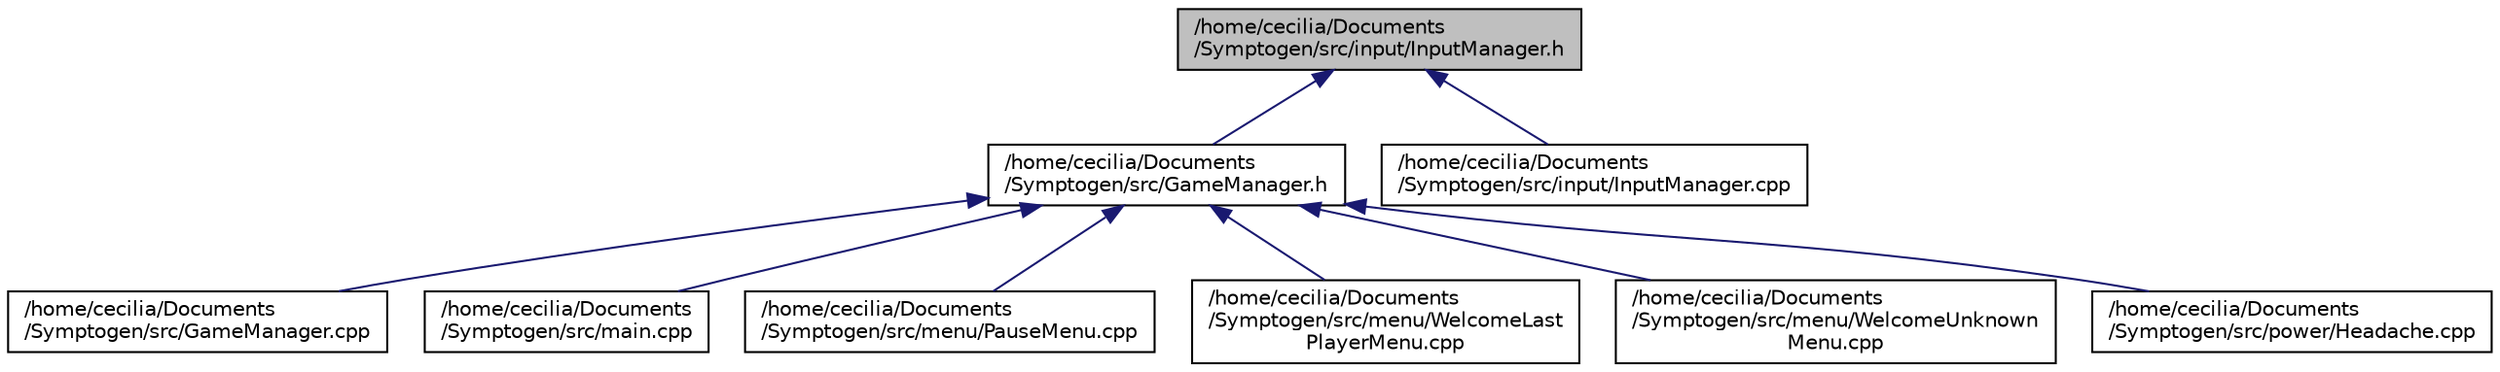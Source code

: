 digraph "/home/cecilia/Documents/Symptogen/src/input/InputManager.h"
{
  edge [fontname="Helvetica",fontsize="10",labelfontname="Helvetica",labelfontsize="10"];
  node [fontname="Helvetica",fontsize="10",shape=record];
  Node1 [label="/home/cecilia/Documents\l/Symptogen/src/input/InputManager.h",height=0.2,width=0.4,color="black", fillcolor="grey75", style="filled" fontcolor="black"];
  Node1 -> Node2 [dir="back",color="midnightblue",fontsize="10",style="solid"];
  Node2 [label="/home/cecilia/Documents\l/Symptogen/src/GameManager.h",height=0.2,width=0.4,color="black", fillcolor="white", style="filled",URL="$_game_manager_8h.html"];
  Node2 -> Node3 [dir="back",color="midnightblue",fontsize="10",style="solid"];
  Node3 [label="/home/cecilia/Documents\l/Symptogen/src/GameManager.cpp",height=0.2,width=0.4,color="black", fillcolor="white", style="filled",URL="$_game_manager_8cpp.html"];
  Node2 -> Node4 [dir="back",color="midnightblue",fontsize="10",style="solid"];
  Node4 [label="/home/cecilia/Documents\l/Symptogen/src/main.cpp",height=0.2,width=0.4,color="black", fillcolor="white", style="filled",URL="$main_8cpp.html"];
  Node2 -> Node5 [dir="back",color="midnightblue",fontsize="10",style="solid"];
  Node5 [label="/home/cecilia/Documents\l/Symptogen/src/menu/PauseMenu.cpp",height=0.2,width=0.4,color="black", fillcolor="white", style="filled",URL="$_pause_menu_8cpp.html"];
  Node2 -> Node6 [dir="back",color="midnightblue",fontsize="10",style="solid"];
  Node6 [label="/home/cecilia/Documents\l/Symptogen/src/menu/WelcomeLast\lPlayerMenu.cpp",height=0.2,width=0.4,color="black", fillcolor="white", style="filled",URL="$_welcome_last_player_menu_8cpp.html"];
  Node2 -> Node7 [dir="back",color="midnightblue",fontsize="10",style="solid"];
  Node7 [label="/home/cecilia/Documents\l/Symptogen/src/menu/WelcomeUnknown\lMenu.cpp",height=0.2,width=0.4,color="black", fillcolor="white", style="filled",URL="$_welcome_unknown_menu_8cpp.html"];
  Node2 -> Node8 [dir="back",color="midnightblue",fontsize="10",style="solid"];
  Node8 [label="/home/cecilia/Documents\l/Symptogen/src/power/Headache.cpp",height=0.2,width=0.4,color="black", fillcolor="white", style="filled",URL="$_headache_8cpp.html"];
  Node1 -> Node9 [dir="back",color="midnightblue",fontsize="10",style="solid"];
  Node9 [label="/home/cecilia/Documents\l/Symptogen/src/input/InputManager.cpp",height=0.2,width=0.4,color="black", fillcolor="white", style="filled",URL="$_input_manager_8cpp.html"];
}
